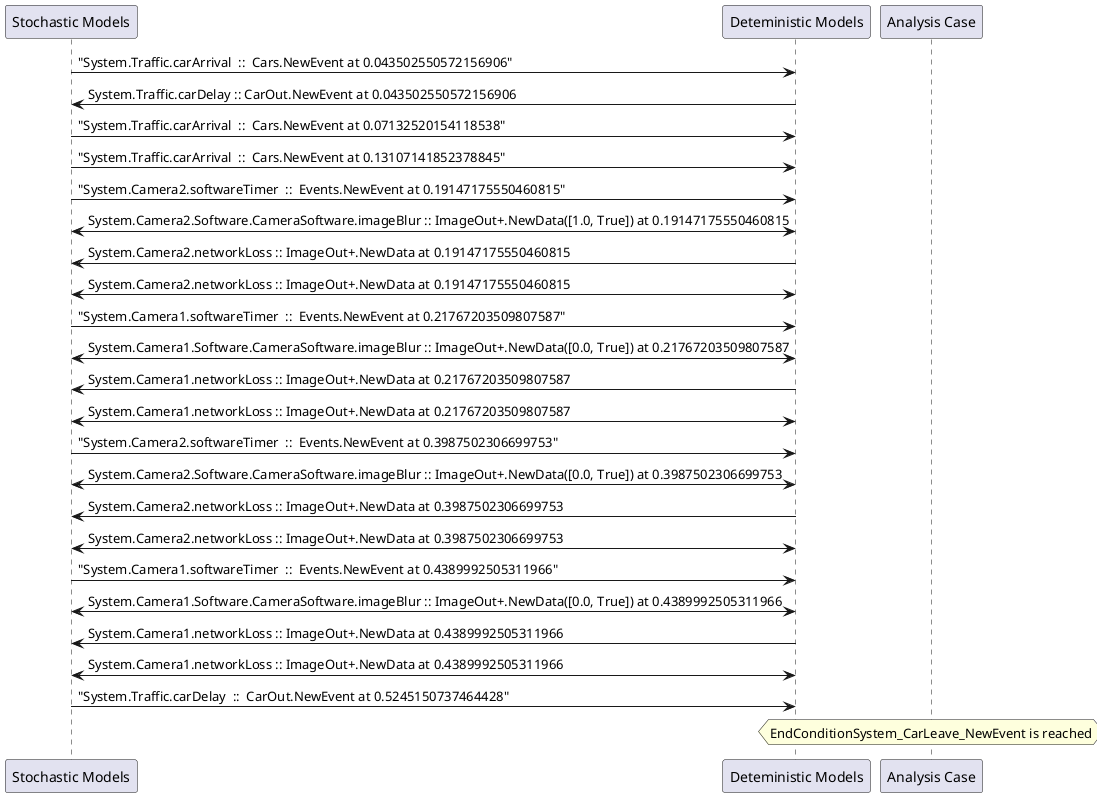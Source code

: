 
	@startuml
	participant "Stochastic Models" as stochmodel
	participant "Deteministic Models" as detmodel
	participant "Analysis Case" as analysis
	{40478_stop} stochmodel -> detmodel : "System.Traffic.carArrival  ::  Cars.NewEvent at 0.043502550572156906"
{40484_start} detmodel -> stochmodel : System.Traffic.carDelay :: CarOut.NewEvent at 0.043502550572156906
{40479_stop} stochmodel -> detmodel : "System.Traffic.carArrival  ::  Cars.NewEvent at 0.07132520154118538"
{40480_stop} stochmodel -> detmodel : "System.Traffic.carArrival  ::  Cars.NewEvent at 0.13107141852378845"
{40462_stop} stochmodel -> detmodel : "System.Camera2.softwareTimer  ::  Events.NewEvent at 0.19147175550460815"
detmodel <-> stochmodel : System.Camera2.Software.CameraSoftware.imageBlur :: ImageOut+.NewData([1.0, True]) at 0.19147175550460815
detmodel -> stochmodel : System.Camera2.networkLoss :: ImageOut+.NewData at 0.19147175550460815
detmodel <-> stochmodel : System.Camera2.networkLoss :: ImageOut+.NewData at 0.19147175550460815
{40447_stop} stochmodel -> detmodel : "System.Camera1.softwareTimer  ::  Events.NewEvent at 0.21767203509807587"
detmodel <-> stochmodel : System.Camera1.Software.CameraSoftware.imageBlur :: ImageOut+.NewData([0.0, True]) at 0.21767203509807587
detmodel -> stochmodel : System.Camera1.networkLoss :: ImageOut+.NewData at 0.21767203509807587
detmodel <-> stochmodel : System.Camera1.networkLoss :: ImageOut+.NewData at 0.21767203509807587
{40463_stop} stochmodel -> detmodel : "System.Camera2.softwareTimer  ::  Events.NewEvent at 0.3987502306699753"
detmodel <-> stochmodel : System.Camera2.Software.CameraSoftware.imageBlur :: ImageOut+.NewData([0.0, True]) at 0.3987502306699753
detmodel -> stochmodel : System.Camera2.networkLoss :: ImageOut+.NewData at 0.3987502306699753
detmodel <-> stochmodel : System.Camera2.networkLoss :: ImageOut+.NewData at 0.3987502306699753
{40448_stop} stochmodel -> detmodel : "System.Camera1.softwareTimer  ::  Events.NewEvent at 0.4389992505311966"
detmodel <-> stochmodel : System.Camera1.Software.CameraSoftware.imageBlur :: ImageOut+.NewData([0.0, True]) at 0.4389992505311966
detmodel -> stochmodel : System.Camera1.networkLoss :: ImageOut+.NewData at 0.4389992505311966
detmodel <-> stochmodel : System.Camera1.networkLoss :: ImageOut+.NewData at 0.4389992505311966
{40484_stop} stochmodel -> detmodel : "System.Traffic.carDelay  ::  CarOut.NewEvent at 0.5245150737464428"
{40484_start} <-> {40484_stop} : delay
hnote over analysis 
EndConditionSystem_CarLeave_NewEvent is reached
endnote
@enduml